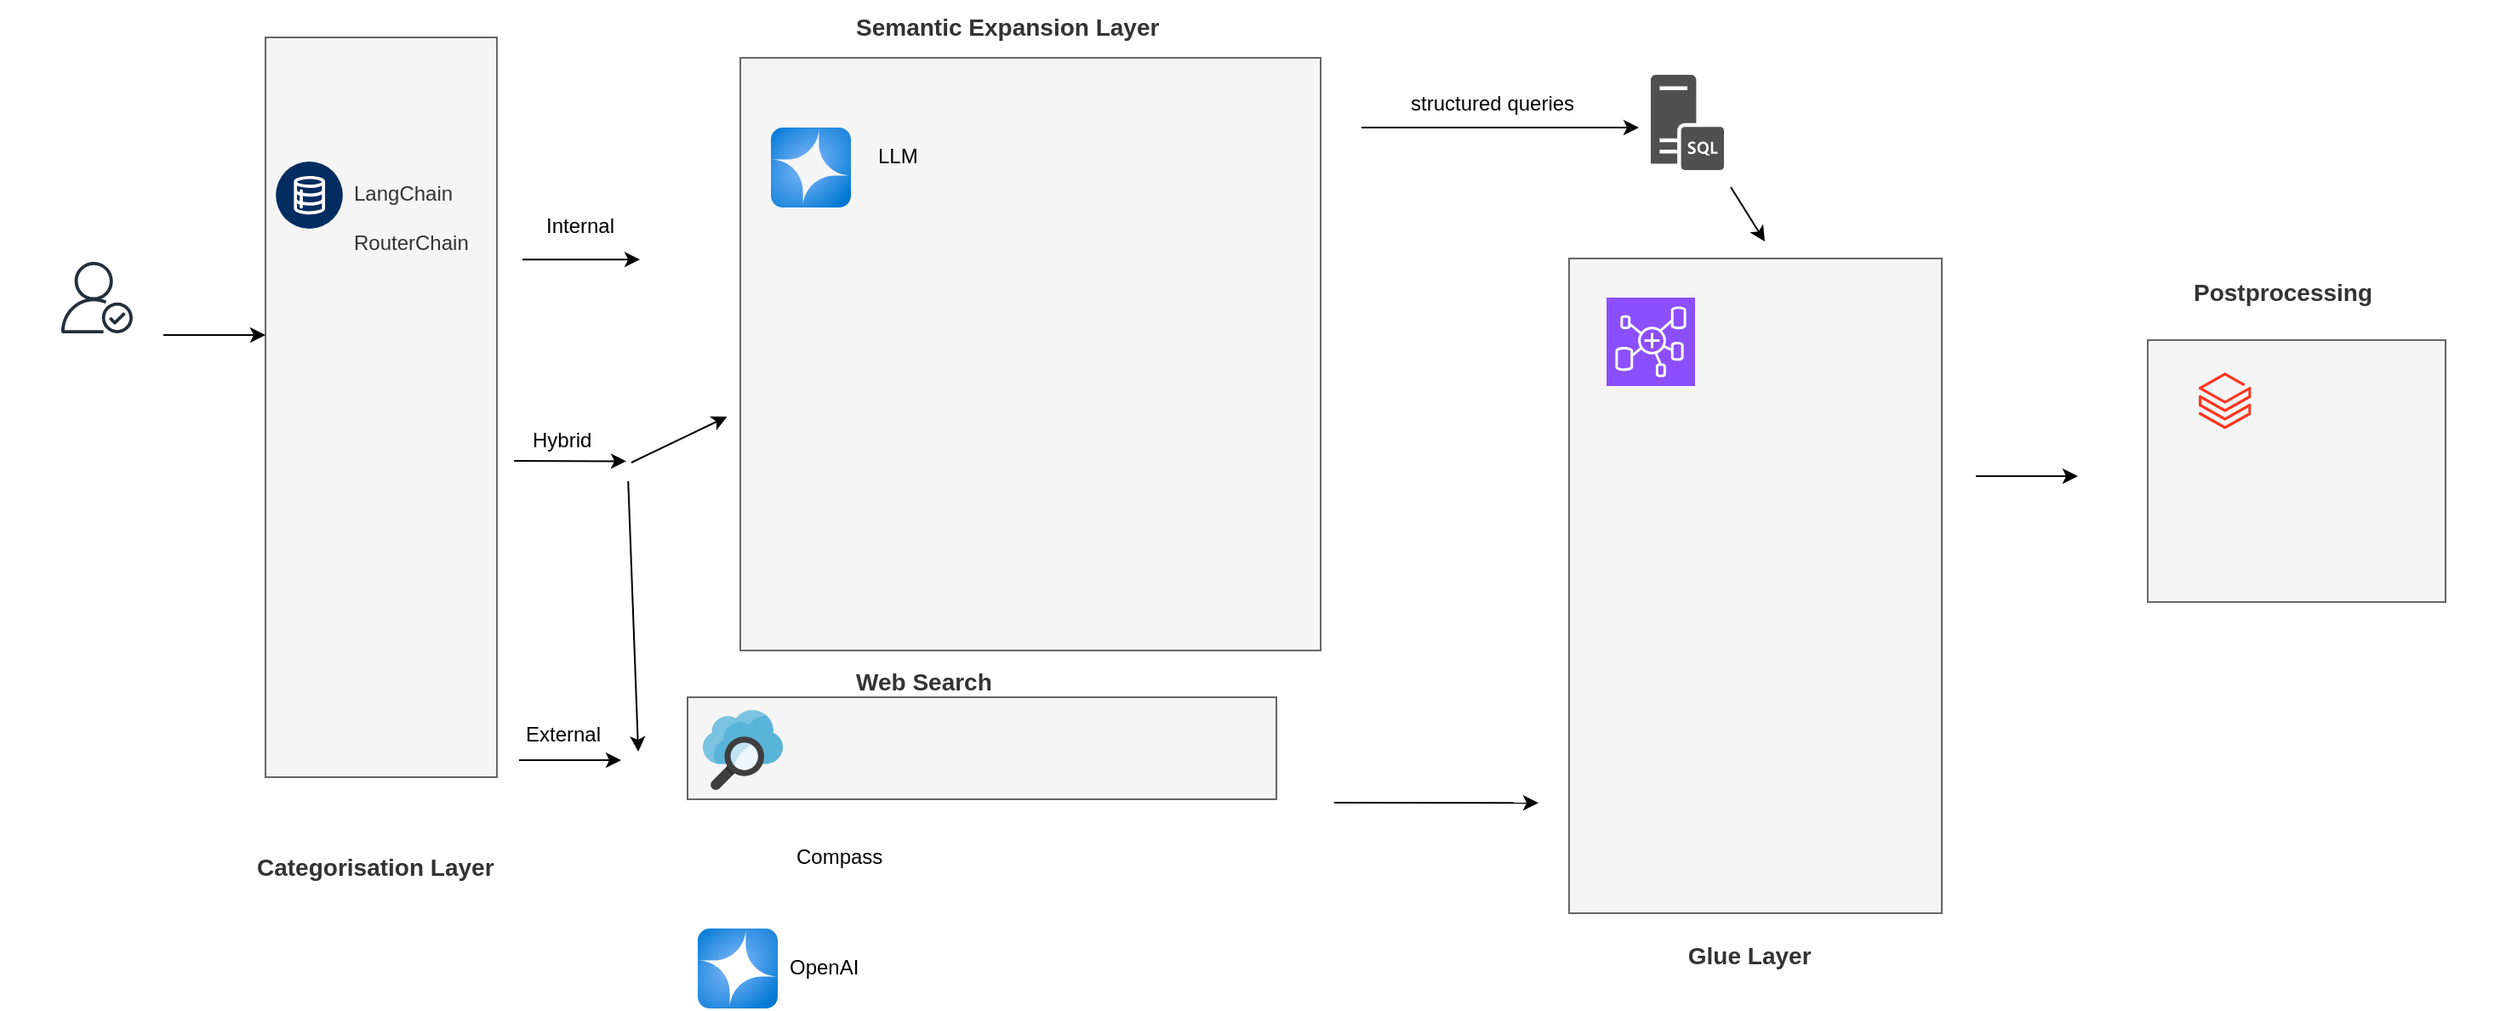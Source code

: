 <mxfile border="50" scale="3" compressed="false" locked="false" version="26.2.13">
  <diagram name="Blank" id="YmL12bMKpDGza6XwsDPr">
    <mxGraphModel dx="2680" dy="814" grid="0" gridSize="10" guides="1" tooltips="1" connect="1" arrows="1" fold="1" page="0" pageScale="1" pageWidth="827" pageHeight="1169" background="none" math="1" shadow="0">
      <root>
        <mxCell id="X5NqExCQtvZxIxQ7pmgY-0" />
        <mxCell id="1" parent="X5NqExCQtvZxIxQ7pmgY-0" />
        <mxCell id="0-6Xh5VArb5mex6PAZ4W-3" value="" style="shape=image;html=1;verticalAlign=top;verticalLabelPosition=bottom;labelBackgroundColor=#ffffff;imageAspect=0;aspect=fixed;image=https://cdn0.iconfinder.com/data/icons/evericons-24px-vol-1/24/question-128.png" vertex="1" parent="1">
          <mxGeometry x="-1132" y="270" width="54" height="54" as="geometry" />
        </mxCell>
        <mxCell id="0-6Xh5VArb5mex6PAZ4W-5" value="" style="endArrow=classic;html=1;rounded=0;" edge="1" parent="1">
          <mxGeometry width="50" height="50" relative="1" as="geometry">
            <mxPoint x="-825" y="319.57" as="sourcePoint" />
            <mxPoint x="-756" y="319.57" as="targetPoint" />
          </mxGeometry>
        </mxCell>
        <mxCell id="0-6Xh5VArb5mex6PAZ4W-40" value="Internal&amp;nbsp;" style="text;whiteSpace=wrap;html=1;" vertex="1" parent="1">
          <mxGeometry x="-813" y="286" width="155" height="35" as="geometry" />
        </mxCell>
        <mxCell id="0-6Xh5VArb5mex6PAZ4W-44" value="Hybrid" style="text;whiteSpace=wrap;html=1;" vertex="1" parent="1">
          <mxGeometry x="-821" y="412" width="155" height="35" as="geometry" />
        </mxCell>
        <mxCell id="0-6Xh5VArb5mex6PAZ4W-46" value="" style="endArrow=classic;html=1;rounded=0;" edge="1" parent="1">
          <mxGeometry width="50" height="50" relative="1" as="geometry">
            <mxPoint x="-827" y="614" as="sourcePoint" />
            <mxPoint x="-767" y="614" as="targetPoint" />
          </mxGeometry>
        </mxCell>
        <mxCell id="0-6Xh5VArb5mex6PAZ4W-47" value="" style="endArrow=classic;html=1;rounded=0;" edge="1" parent="1">
          <mxGeometry width="50" height="50" relative="1" as="geometry">
            <mxPoint x="-830" y="438" as="sourcePoint" />
            <mxPoint x="-764" y="438.21" as="targetPoint" />
          </mxGeometry>
        </mxCell>
        <mxCell id="0-6Xh5VArb5mex6PAZ4W-48" value="" style="endArrow=classic;html=1;rounded=0;" edge="1" parent="1">
          <mxGeometry width="50" height="50" relative="1" as="geometry">
            <mxPoint x="-332" y="242" as="sourcePoint" />
            <mxPoint x="-169" y="242" as="targetPoint" />
          </mxGeometry>
        </mxCell>
        <mxCell id="0-6Xh5VArb5mex6PAZ4W-51" value="" style="sketch=0;pointerEvents=1;shadow=0;dashed=0;html=1;strokeColor=none;fillColor=#505050;labelPosition=center;verticalLabelPosition=bottom;verticalAlign=top;outlineConnect=0;align=center;shape=mxgraph.office.servers.sql_server;" vertex="1" parent="1">
          <mxGeometry x="-162" y="211" width="43" height="56" as="geometry" />
        </mxCell>
        <mxCell id="0-6Xh5VArb5mex6PAZ4W-39" value="" style="rounded=0;whiteSpace=wrap;html=1;fillColor=#f5f5f5;fontColor=#333333;strokeColor=#666666;" vertex="1" parent="1">
          <mxGeometry x="-697" y="201" width="341" height="348.5" as="geometry" />
        </mxCell>
        <mxCell id="0-6Xh5VArb5mex6PAZ4W-55" value="&lt;span style=&quot;forced-color-adjust: none; color: rgb(51, 51, 51); font-family: Helvetica; font-style: normal; font-variant-ligatures: normal; font-variant-caps: normal; letter-spacing: normal; orphans: 2; text-align: center; text-indent: 0px; text-transform: none; widows: 2; word-spacing: 0px; -webkit-text-stroke-width: 0px; white-space: normal; text-decoration-thickness: initial; text-decoration-style: initial; text-decoration-color: initial;&quot;&gt;&lt;b style=&quot;&quot;&gt;&lt;font style=&quot;font-size: 14px;&quot;&gt;Semantic Expansion Layer&lt;/font&gt;&lt;/b&gt;&lt;/span&gt;" style="text;whiteSpace=wrap;html=1;" vertex="1" parent="1">
          <mxGeometry x="-631.003" y="167.999" width="181" height="36" as="geometry" />
        </mxCell>
        <mxCell id="0-6Xh5VArb5mex6PAZ4W-56" value="&lt;b style=&quot;color: rgb(51, 51, 51); text-align: center;&quot;&gt;&lt;font style=&quot;font-size: 14px;&quot;&gt;Categorisation Layer&lt;/font&gt;&lt;/b&gt;" style="text;whiteSpace=wrap;html=1;" vertex="1" parent="1">
          <mxGeometry x="-983.003" y="661.999" width="181" height="36" as="geometry" />
        </mxCell>
        <mxCell id="0-6Xh5VArb5mex6PAZ4W-58" value="&lt;b style=&quot;color: rgb(51, 51, 51); text-align: center;&quot;&gt;&lt;font style=&quot;font-size: 14px;&quot;&gt;&amp;nbsp; &amp;nbsp; &amp;nbsp; &amp;nbsp; &amp;nbsp; Glue Layer&lt;/font&gt;&lt;/b&gt;" style="text;whiteSpace=wrap;html=1;" vertex="1" parent="1">
          <mxGeometry x="-181.003" y="713.629" width="181" height="36" as="geometry" />
        </mxCell>
        <mxCell id="0-6Xh5VArb5mex6PAZ4W-53" value="&lt;div&gt;&lt;b&gt;&lt;br&gt;&lt;/b&gt;&lt;/div&gt;" style="rounded=0;whiteSpace=wrap;html=1;fillColor=#f5f5f5;fontColor=#333333;strokeColor=#666666;" vertex="1" parent="1">
          <mxGeometry x="-210" y="319" width="219" height="385" as="geometry" />
        </mxCell>
        <mxCell id="0-6Xh5VArb5mex6PAZ4W-11" value="" style="sketch=0;points=[[0,0,0],[0.25,0,0],[0.5,0,0],[0.75,0,0],[1,0,0],[0,1,0],[0.25,1,0],[0.5,1,0],[0.75,1,0],[1,1,0],[0,0.25,0],[0,0.5,0],[0,0.75,0],[1,0.25,0],[1,0.5,0],[1,0.75,0]];outlineConnect=0;fontColor=#232F3E;fillColor=#8C4FFF;strokeColor=#ffffff;dashed=0;verticalLabelPosition=bottom;verticalAlign=top;align=center;html=1;fontSize=12;fontStyle=0;aspect=fixed;shape=mxgraph.aws4.resourceIcon;resIcon=mxgraph.aws4.glue_elastic_views;" vertex="1" parent="1">
          <mxGeometry x="-188" y="342" width="52" height="52" as="geometry" />
        </mxCell>
        <mxCell id="0-6Xh5VArb5mex6PAZ4W-37" value="" style="rounded=0;whiteSpace=wrap;html=1;fillColor=#f5f5f5;fontColor=#333333;strokeColor=#666666;" vertex="1" parent="1">
          <mxGeometry x="-976" y="189" width="136" height="435" as="geometry" />
        </mxCell>
        <mxCell id="0-6Xh5VArb5mex6PAZ4W-18" value="" style="verticalLabelPosition=bottom;aspect=fixed;html=1;shape=mxgraph.salesforce.data2;" vertex="1" parent="1">
          <mxGeometry x="-970" y="262" width="39.5" height="39.5" as="geometry" />
        </mxCell>
        <mxCell id="0-6Xh5VArb5mex6PAZ4W-10" value="" style="image;aspect=fixed;html=1;points=[];align=center;fontSize=12;image=img/lib/azure2/ai_machine_learning/Azure_OpenAI.svg;" vertex="1" parent="1">
          <mxGeometry x="-679" y="242" width="47" height="47" as="geometry" />
        </mxCell>
        <mxCell id="0-6Xh5VArb5mex6PAZ4W-60" value="structured queries" style="text;whiteSpace=wrap;html=1;" vertex="1" parent="1">
          <mxGeometry x="-305" y="214" width="162" height="35" as="geometry" />
        </mxCell>
        <mxCell id="0-6Xh5VArb5mex6PAZ4W-61" value="LLM" style="text;whiteSpace=wrap;html=1;" vertex="1" parent="1">
          <mxGeometry x="-618" y="245" width="155" height="35" as="geometry" />
        </mxCell>
        <mxCell id="0-6Xh5VArb5mex6PAZ4W-64" value="Compass" style="text;whiteSpace=wrap;html=1;" vertex="1" parent="1">
          <mxGeometry x="-666" y="657" width="155" height="35" as="geometry" />
        </mxCell>
        <mxCell id="0-6Xh5VArb5mex6PAZ4W-69" value="External" style="text;whiteSpace=wrap;html=1;" vertex="1" parent="1">
          <mxGeometry x="-825" y="584.5" width="155" height="35" as="geometry" />
        </mxCell>
        <mxCell id="0-6Xh5VArb5mex6PAZ4W-70" value="" style="rounded=0;whiteSpace=wrap;html=1;fillColor=#f5f5f5;fontColor=#333333;strokeColor=#666666;" vertex="1" parent="1">
          <mxGeometry x="-728" y="577" width="346" height="60" as="geometry" />
        </mxCell>
        <mxCell id="0-6Xh5VArb5mex6PAZ4W-9" value="" style="shape=image;html=1;verticalAlign=top;verticalLabelPosition=bottom;labelBackgroundColor=#ffffff;imageAspect=0;aspect=fixed;image=https://cdn2.iconfinder.com/data/icons/freecns-cumulus/32/519779-90_Compass-128.png" vertex="1" parent="1">
          <mxGeometry x="-728" y="651" width="58" height="58" as="geometry" />
        </mxCell>
        <mxCell id="0-6Xh5VArb5mex6PAZ4W-72" value="&lt;span style=&quot;forced-color-adjust: none; color: rgb(51, 51, 51); font-family: Helvetica; font-style: normal; font-variant-ligatures: normal; font-variant-caps: normal; letter-spacing: normal; orphans: 2; text-align: center; text-indent: 0px; text-transform: none; widows: 2; word-spacing: 0px; -webkit-text-stroke-width: 0px; white-space: normal; text-decoration-thickness: initial; text-decoration-style: initial; text-decoration-color: initial;&quot;&gt;&lt;b style=&quot;&quot;&gt;&lt;font style=&quot;font-size: 14px;&quot;&gt;Web Search&amp;nbsp;&lt;/font&gt;&lt;/b&gt;&lt;/span&gt;" style="text;whiteSpace=wrap;html=1;" vertex="1" parent="1">
          <mxGeometry x="-631.003" y="552.999" width="181" height="36" as="geometry" />
        </mxCell>
        <mxCell id="0-6Xh5VArb5mex6PAZ4W-12" value="" style="image;sketch=0;aspect=fixed;html=1;points=[];align=center;fontSize=12;image=img/lib/mscae/Search.svg;" vertex="1" parent="1">
          <mxGeometry x="-719" y="584.5" width="47" height="47" as="geometry" />
        </mxCell>
        <mxCell id="0-6Xh5VArb5mex6PAZ4W-73" value="" style="image;aspect=fixed;html=1;points=[];align=center;fontSize=12;image=img/lib/azure2/ai_machine_learning/Azure_OpenAI.svg;" vertex="1" parent="1">
          <mxGeometry x="-722" y="713" width="47" height="47" as="geometry" />
        </mxCell>
        <mxCell id="0-6Xh5VArb5mex6PAZ4W-74" value="OpenAI&lt;div&gt;&lt;br&gt;&lt;/div&gt;" style="text;whiteSpace=wrap;html=1;" vertex="1" parent="1">
          <mxGeometry x="-670" y="722" width="155" height="35" as="geometry" />
        </mxCell>
        <mxCell id="0-6Xh5VArb5mex6PAZ4W-76" value="" style="endArrow=classic;html=1;rounded=0;" edge="1" parent="1">
          <mxGeometry width="50" height="50" relative="1" as="geometry">
            <mxPoint x="-1036" y="364" as="sourcePoint" />
            <mxPoint x="-976" y="364" as="targetPoint" />
          </mxGeometry>
        </mxCell>
        <mxCell id="0-6Xh5VArb5mex6PAZ4W-78" value="&lt;div&gt;&lt;b&gt;&lt;br&gt;&lt;/b&gt;&lt;/div&gt;" style="rounded=0;whiteSpace=wrap;html=1;fillColor=#f5f5f5;fontColor=#333333;strokeColor=#666666;" vertex="1" parent="1">
          <mxGeometry x="130" y="367" width="175" height="154" as="geometry" />
        </mxCell>
        <mxCell id="0-6Xh5VArb5mex6PAZ4W-79" value="&lt;span style=&quot;forced-color-adjust: none; color: rgb(51, 51, 51); font-family: Helvetica; font-style: normal; font-variant-ligatures: normal; font-variant-caps: normal; letter-spacing: normal; orphans: 2; text-align: center; text-indent: 0px; text-transform: none; widows: 2; word-spacing: 0px; -webkit-text-stroke-width: 0px; white-space: normal; text-decoration-thickness: initial; text-decoration-style: initial; text-decoration-color: initial;&quot;&gt;&lt;b style=&quot;&quot;&gt;&lt;font style=&quot;font-size: 14px;&quot;&gt;Postprocessing&lt;/font&gt;&lt;/b&gt;&lt;/span&gt;" style="text;whiteSpace=wrap;html=1;" vertex="1" parent="1">
          <mxGeometry x="154.997" y="323.999" width="181" height="36" as="geometry" />
        </mxCell>
        <mxCell id="0-6Xh5VArb5mex6PAZ4W-82" value="" style="sketch=0;outlineConnect=0;fontColor=#232F3E;gradientColor=none;fillColor=#232F3D;strokeColor=none;dashed=0;verticalLabelPosition=bottom;verticalAlign=top;align=center;html=1;fontSize=12;fontStyle=0;aspect=fixed;pointerEvents=1;shape=mxgraph.aws4.authenticated_user;" vertex="1" parent="1">
          <mxGeometry x="-1096" y="321" width="42" height="42" as="geometry" />
        </mxCell>
        <mxCell id="0-6Xh5VArb5mex6PAZ4W-83" value="" style="endArrow=classic;html=1;rounded=0;entryX=0.75;entryY=0;entryDx=0;entryDy=0;" edge="1" parent="1" target="0-6Xh5VArb5mex6PAZ4W-44">
          <mxGeometry width="50" height="50" relative="1" as="geometry">
            <mxPoint x="-761" y="439" as="sourcePoint" />
            <mxPoint x="-701" y="439" as="targetPoint" />
          </mxGeometry>
        </mxCell>
        <mxCell id="0-6Xh5VArb5mex6PAZ4W-84" value="" style="endArrow=classic;html=1;rounded=0;entryX=0.439;entryY=0.7;entryDx=0;entryDy=0;entryPerimeter=0;exitX=0.375;exitY=1.086;exitDx=0;exitDy=0;exitPerimeter=0;" edge="1" parent="1" source="0-6Xh5VArb5mex6PAZ4W-44" target="0-6Xh5VArb5mex6PAZ4W-69">
          <mxGeometry width="50" height="50" relative="1" as="geometry">
            <mxPoint x="-807" y="452" as="sourcePoint" />
            <mxPoint x="-747" y="452" as="targetPoint" />
          </mxGeometry>
        </mxCell>
        <mxCell id="0-6Xh5VArb5mex6PAZ4W-87" value="" style="endArrow=classic;html=1;rounded=0;" edge="1" parent="1">
          <mxGeometry width="50" height="50" relative="1" as="geometry">
            <mxPoint x="-115" y="277" as="sourcePoint" />
            <mxPoint x="-95" y="309" as="targetPoint" />
          </mxGeometry>
        </mxCell>
        <mxCell id="0-6Xh5VArb5mex6PAZ4W-88" value="" style="endArrow=classic;html=1;rounded=0;" edge="1" parent="1">
          <mxGeometry width="50" height="50" relative="1" as="geometry">
            <mxPoint x="-348" y="639" as="sourcePoint" />
            <mxPoint x="-228" y="639.13" as="targetPoint" />
          </mxGeometry>
        </mxCell>
        <mxCell id="0-6Xh5VArb5mex6PAZ4W-90" value="" style="endArrow=classic;html=1;rounded=0;" edge="1" parent="1">
          <mxGeometry width="50" height="50" relative="1" as="geometry">
            <mxPoint x="29" y="447" as="sourcePoint" />
            <mxPoint x="89" y="447" as="targetPoint" />
          </mxGeometry>
        </mxCell>
        <mxCell id="0-6Xh5VArb5mex6PAZ4W-52" value="" style="image;aspect=fixed;html=1;points=[];align=center;fontSize=12;image=img/lib/azure2/analytics/Azure_Databricks.svg;" vertex="1" parent="1">
          <mxGeometry x="160" y="386" width="30.8" height="33.35" as="geometry" />
        </mxCell>
        <mxCell id="0-6Xh5VArb5mex6PAZ4W-91" value="&lt;span style=&quot;color: rgb(51, 51, 51); text-align: center;&quot;&gt;LangChain&lt;/span&gt;&lt;div&gt;&lt;span style=&quot;color: rgb(51, 51, 51); text-align: center;&quot;&gt;&lt;br&gt;&lt;/span&gt;&lt;/div&gt;&lt;div&gt;&lt;span style=&quot;color: rgb(51, 51, 51); text-align: center;&quot;&gt;RouterChain&lt;/span&gt;&lt;/div&gt;" style="text;whiteSpace=wrap;html=1;" vertex="1" parent="1">
          <mxGeometry x="-926" y="267" width="155" height="56" as="geometry" />
        </mxCell>
      </root>
    </mxGraphModel>
  </diagram>
</mxfile>
